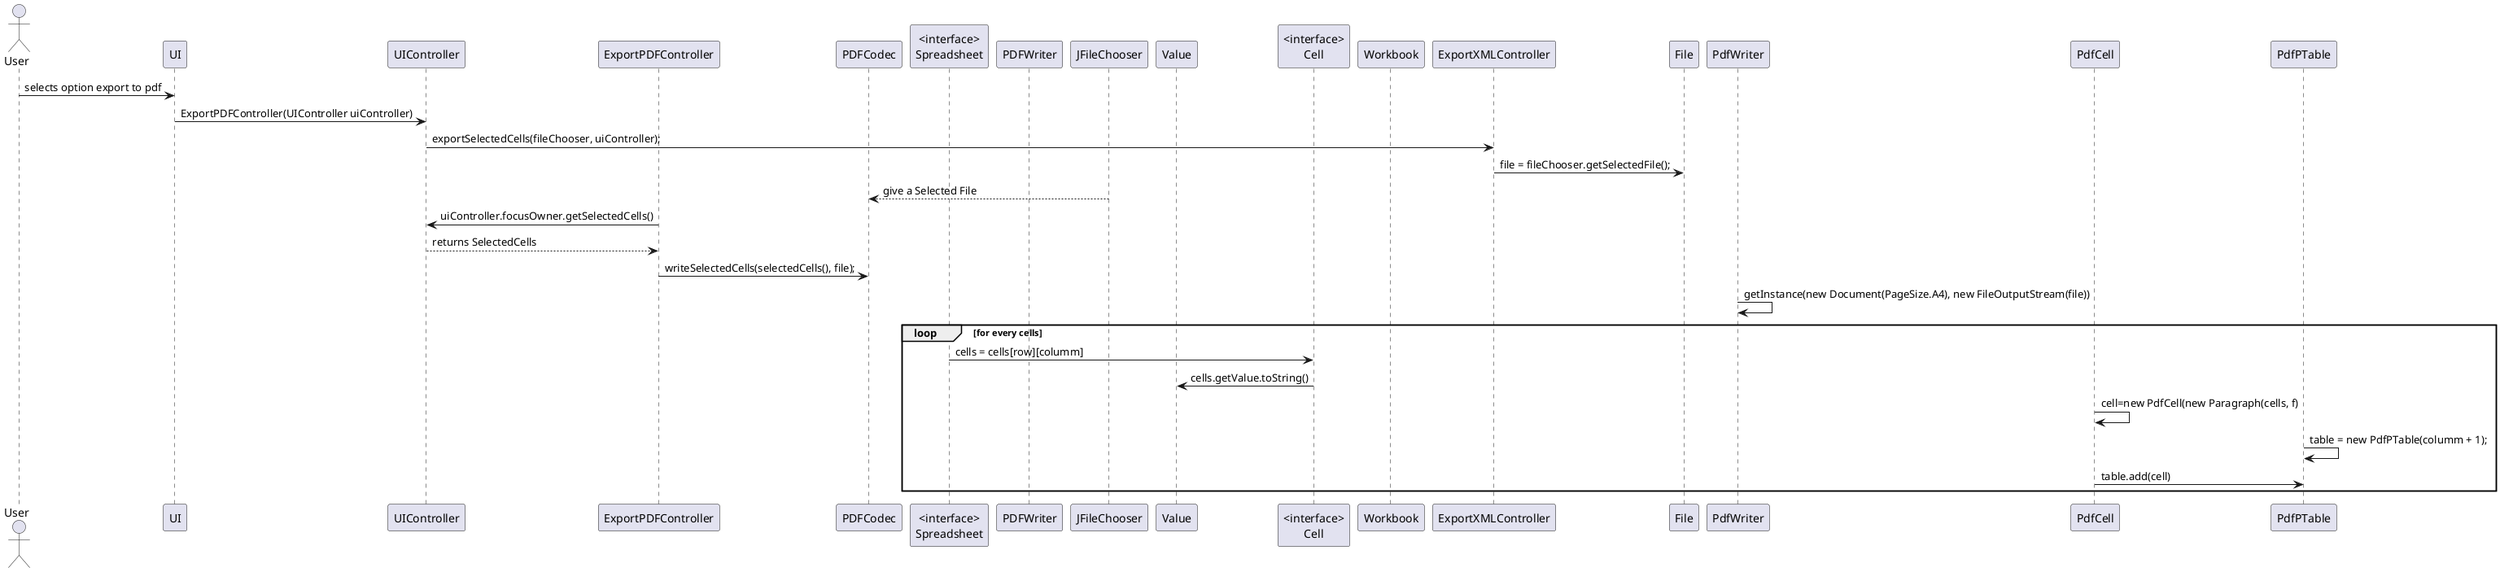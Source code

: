 @startuml doc-files/core08.1_Export_pdf_sd_design_3.png

actor User
participant "UI" as UI
participant "UIController" as UIController
participant "ExportPDFController" as ExportPDFController

participant "PDFCodec" as PDFCodec
participant "<interface>\nSpreadsheet" as Spreadsheet
participant "PDFWriter" as PDFWriter
participant "JFileChooser" as JFileChooser
participant "Value" as Value
participant "<interface>\nCell" as Cell
participant "Workbook" as Workbook




User -> UI: selects option export to pdf
UI -> UIController: ExportPDFController(UIController uiController)
UIController -> ExportXMLController: exportSelectedCells(fileChooser, uiController);
ExportXMLController -> File: file = fileChooser.getSelectedFile();
PDFCodec <-- JFileChooser: give a Selected File
ExportPDFController -> UIController: uiController.focusOwner.getSelectedCells()
ExportPDFController <-- UIController: returns SelectedCells
ExportPDFController -> PDFCodec:writeSelectedCells(selectedCells(), file);
PdfWriter -> PdfWriter:getInstance(new Document(PageSize.A4), new FileOutputStream(file))
loop for every cells
Spreadsheet -> Cell:cells = cells[row][columm]
Cell -> Value:cells.getValue.toString()
PdfCell -> PdfCell : cell=new PdfCell(new Paragraph(cells, f)
PdfPTable -> PdfPTable: table = new PdfPTable(columm + 1);
PdfCell -> PdfPTable : table.add(cell)
end
@enduml